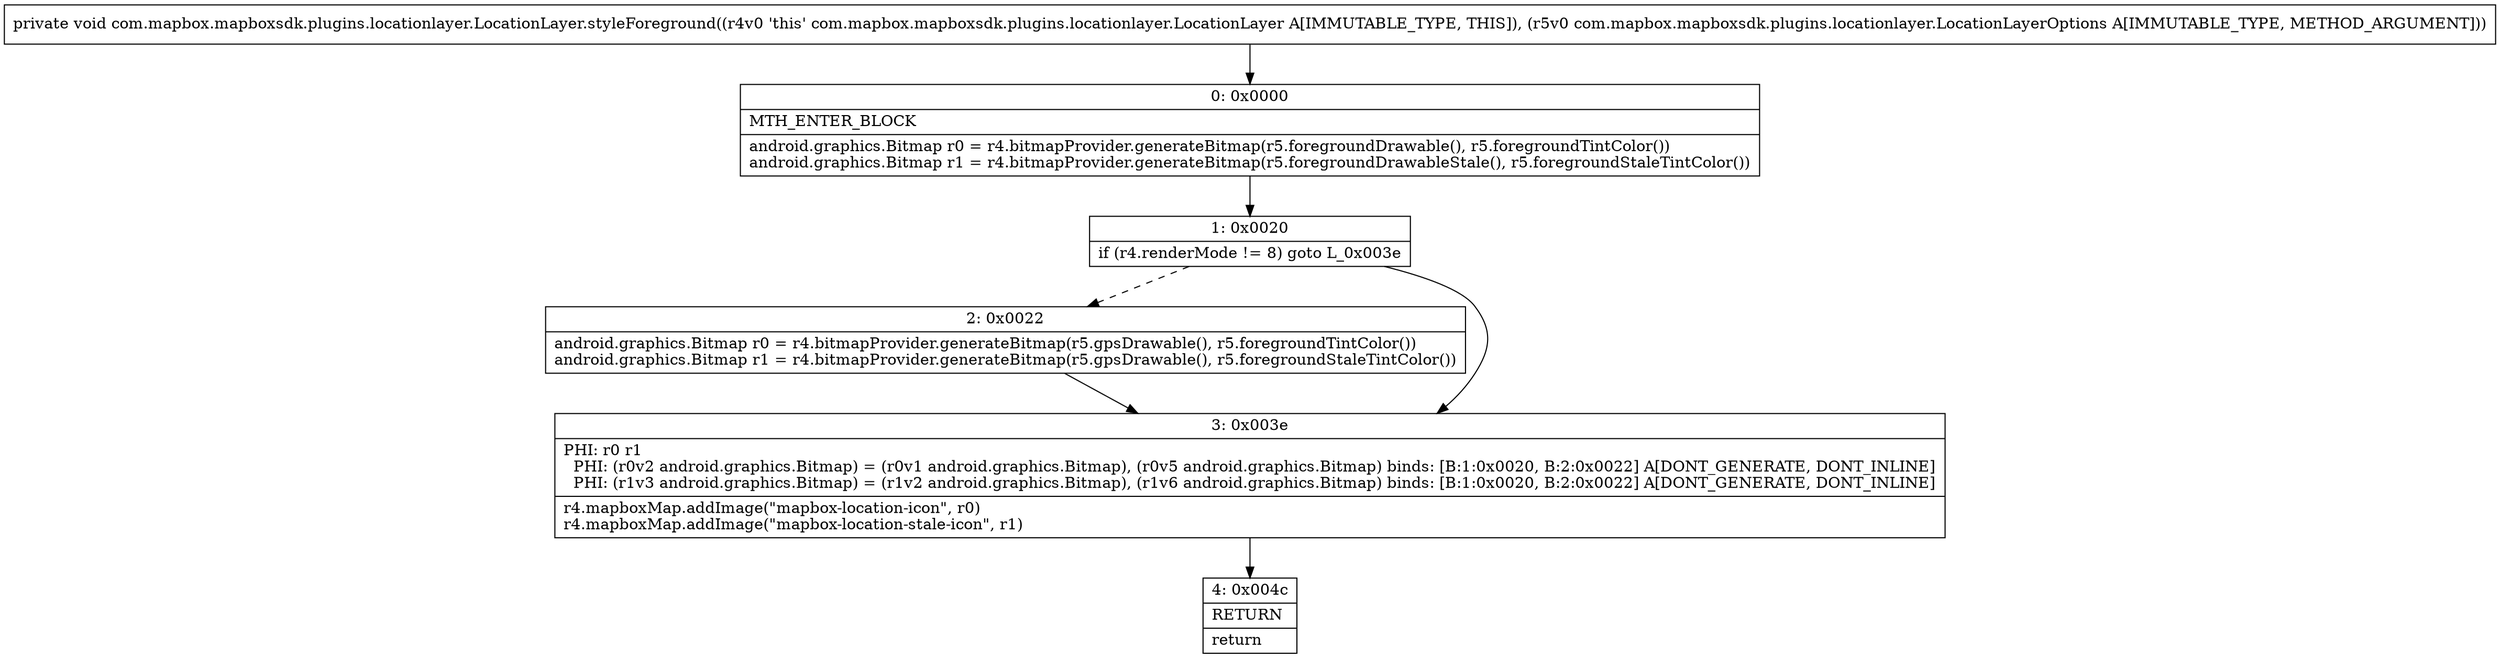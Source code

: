 digraph "CFG forcom.mapbox.mapboxsdk.plugins.locationlayer.LocationLayer.styleForeground(Lcom\/mapbox\/mapboxsdk\/plugins\/locationlayer\/LocationLayerOptions;)V" {
Node_0 [shape=record,label="{0\:\ 0x0000|MTH_ENTER_BLOCK\l|android.graphics.Bitmap r0 = r4.bitmapProvider.generateBitmap(r5.foregroundDrawable(), r5.foregroundTintColor())\landroid.graphics.Bitmap r1 = r4.bitmapProvider.generateBitmap(r5.foregroundDrawableStale(), r5.foregroundStaleTintColor())\l}"];
Node_1 [shape=record,label="{1\:\ 0x0020|if (r4.renderMode != 8) goto L_0x003e\l}"];
Node_2 [shape=record,label="{2\:\ 0x0022|android.graphics.Bitmap r0 = r4.bitmapProvider.generateBitmap(r5.gpsDrawable(), r5.foregroundTintColor())\landroid.graphics.Bitmap r1 = r4.bitmapProvider.generateBitmap(r5.gpsDrawable(), r5.foregroundStaleTintColor())\l}"];
Node_3 [shape=record,label="{3\:\ 0x003e|PHI: r0 r1 \l  PHI: (r0v2 android.graphics.Bitmap) = (r0v1 android.graphics.Bitmap), (r0v5 android.graphics.Bitmap) binds: [B:1:0x0020, B:2:0x0022] A[DONT_GENERATE, DONT_INLINE]\l  PHI: (r1v3 android.graphics.Bitmap) = (r1v2 android.graphics.Bitmap), (r1v6 android.graphics.Bitmap) binds: [B:1:0x0020, B:2:0x0022] A[DONT_GENERATE, DONT_INLINE]\l|r4.mapboxMap.addImage(\"mapbox\-location\-icon\", r0)\lr4.mapboxMap.addImage(\"mapbox\-location\-stale\-icon\", r1)\l}"];
Node_4 [shape=record,label="{4\:\ 0x004c|RETURN\l|return\l}"];
MethodNode[shape=record,label="{private void com.mapbox.mapboxsdk.plugins.locationlayer.LocationLayer.styleForeground((r4v0 'this' com.mapbox.mapboxsdk.plugins.locationlayer.LocationLayer A[IMMUTABLE_TYPE, THIS]), (r5v0 com.mapbox.mapboxsdk.plugins.locationlayer.LocationLayerOptions A[IMMUTABLE_TYPE, METHOD_ARGUMENT])) }"];
MethodNode -> Node_0;
Node_0 -> Node_1;
Node_1 -> Node_2[style=dashed];
Node_1 -> Node_3;
Node_2 -> Node_3;
Node_3 -> Node_4;
}

